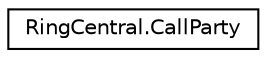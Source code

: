 digraph "Graphical Class Hierarchy"
{
 // LATEX_PDF_SIZE
  edge [fontname="Helvetica",fontsize="10",labelfontname="Helvetica",labelfontsize="10"];
  node [fontname="Helvetica",fontsize="10",shape=record];
  rankdir="LR";
  Node0 [label="RingCentral.CallParty",height=0.2,width=0.4,color="black", fillcolor="white", style="filled",URL="$classRingCentral_1_1CallParty.html",tooltip="Information on a party of a call session"];
}
